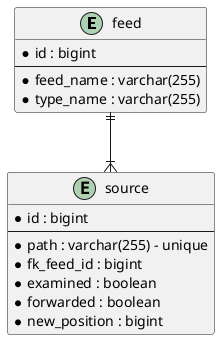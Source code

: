 @startuml

' avoid problems with angled crows feet
skinparam linetype ortho

entity feed {
  *id : bigint
  --
  *feed_name : varchar(255)
  *type_name : varchar(255)
}

entity source {
  *id : bigint
  --
  *path : varchar(255) - unique
  *fk_feed_id : bigint
  *examined : boolean
  *forwarded : boolean
  *new_position : bigint
}

feed ||--|{ source

@enduml